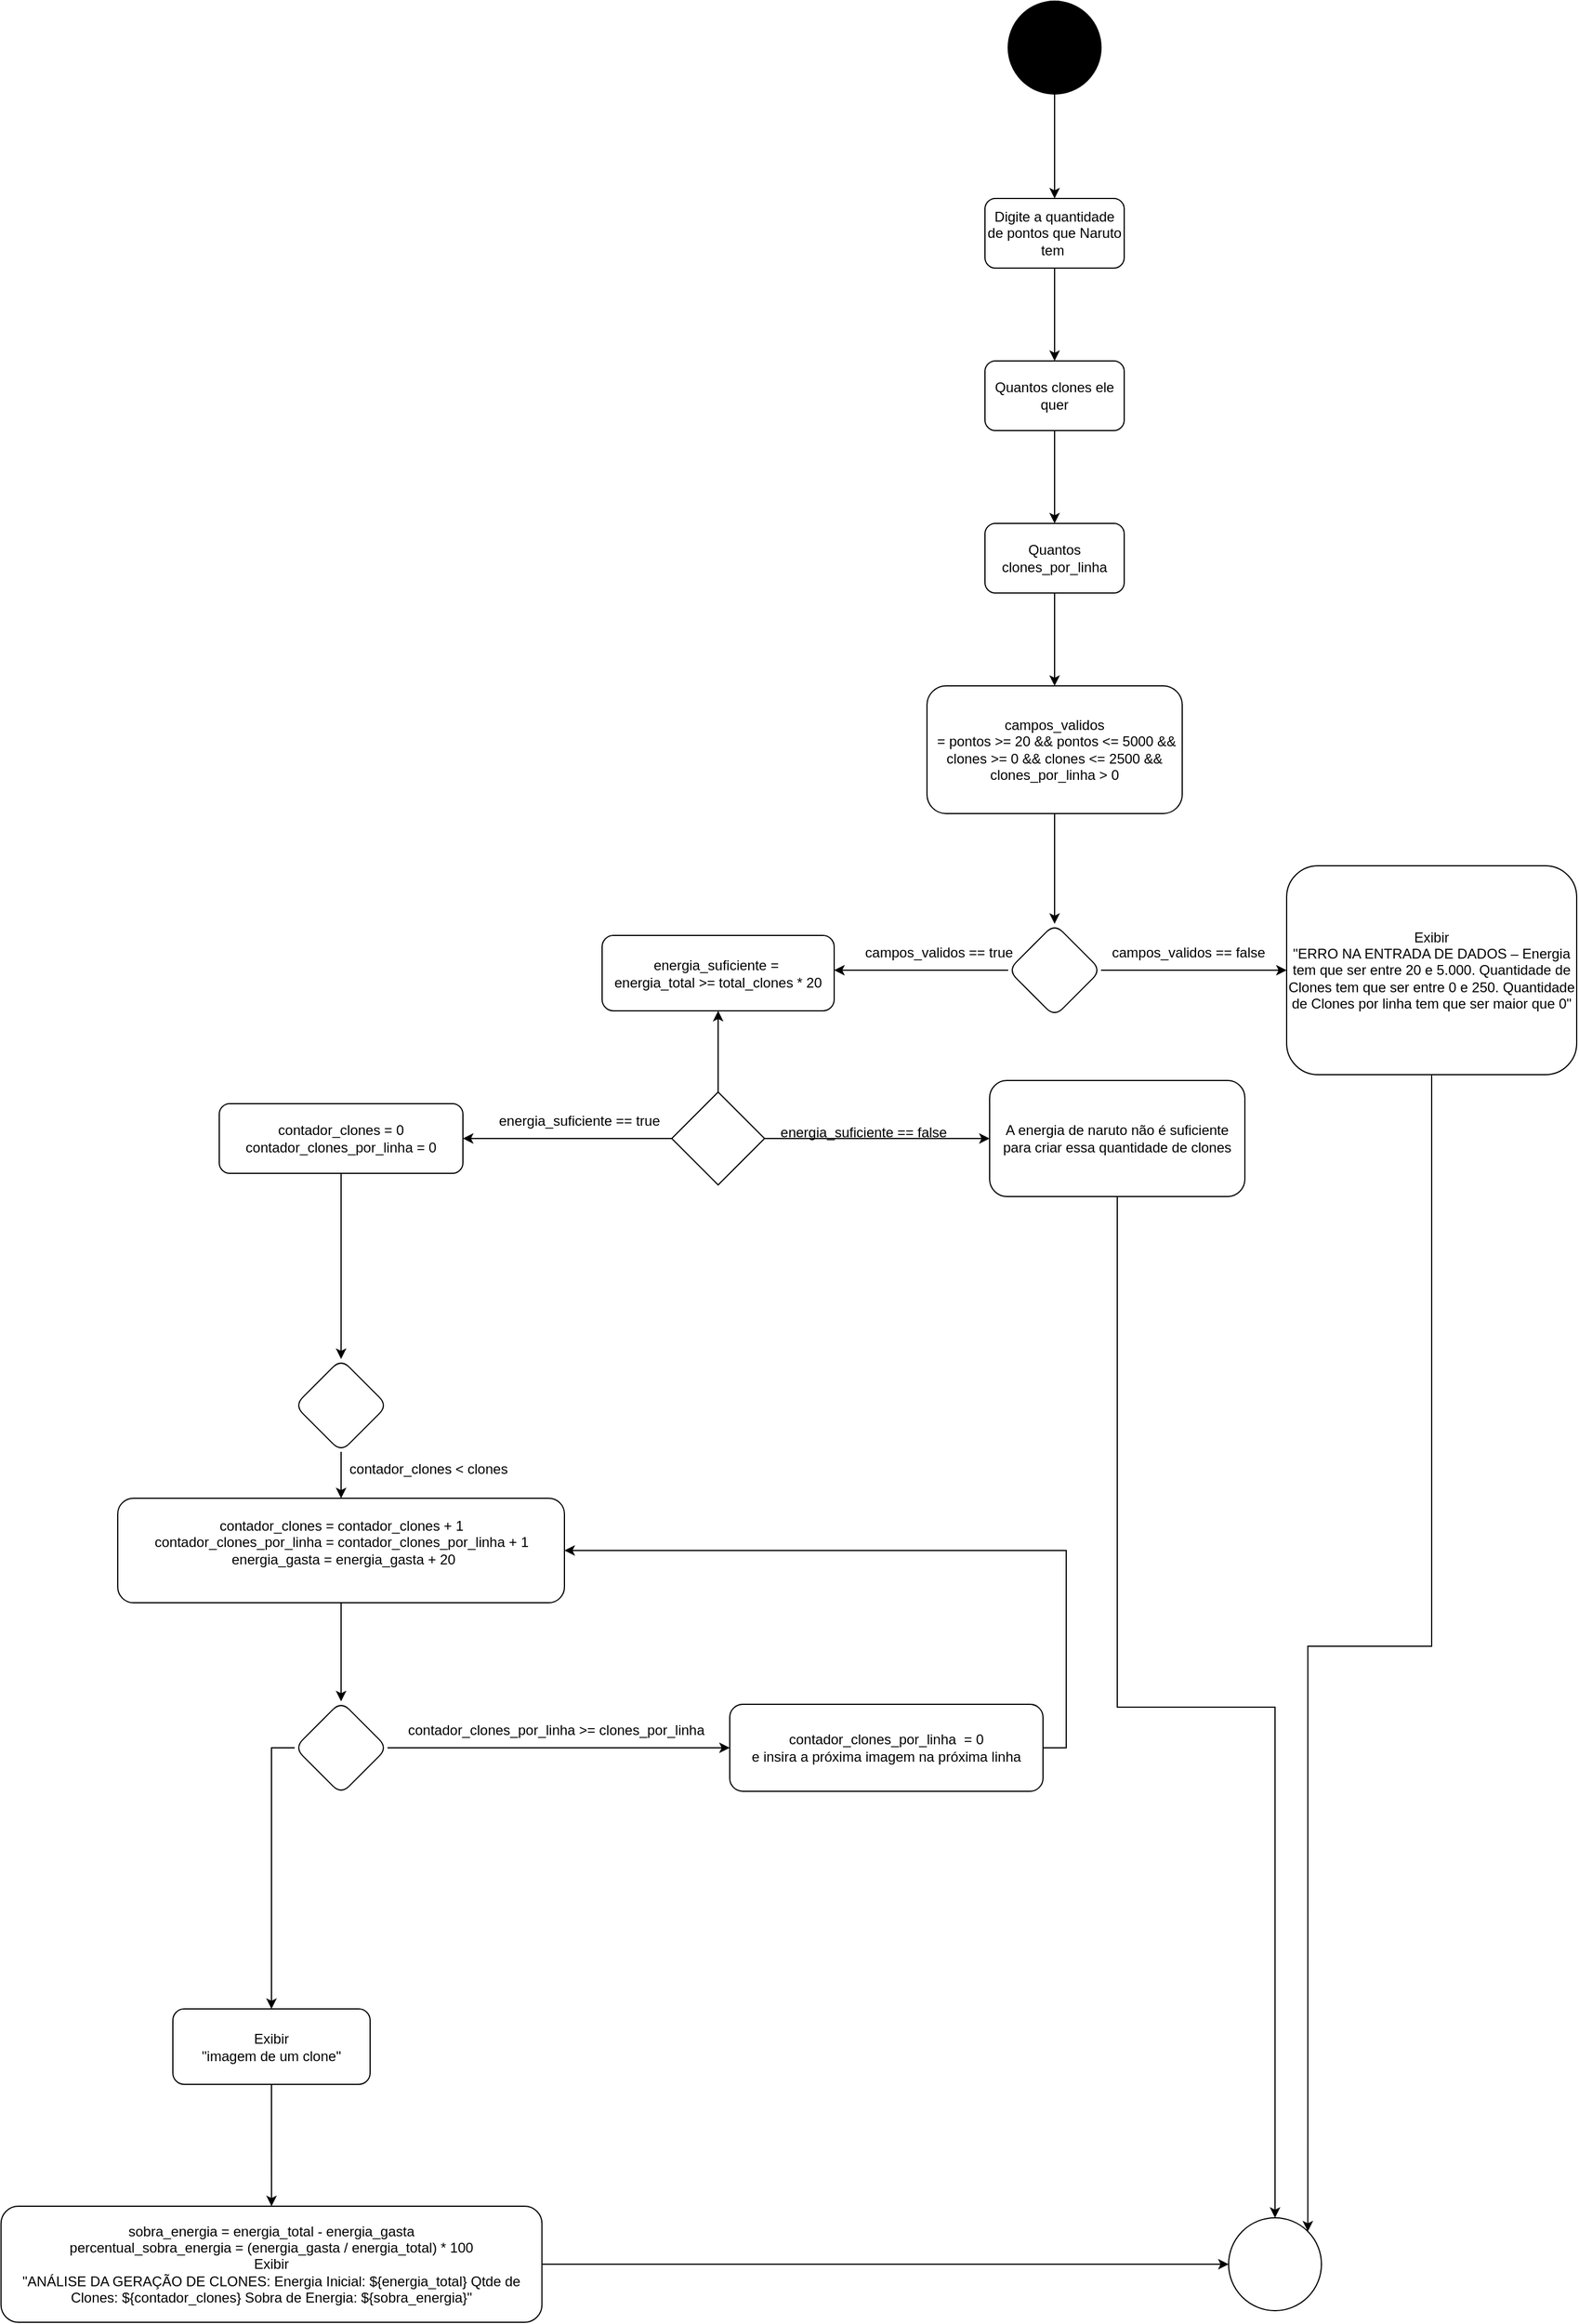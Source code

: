 <mxfile version="20.4.0" type="device"><diagram id="d0gxLmlS78SwCdXJ6xDj" name="Página-1"><mxGraphModel dx="2997" dy="1205" grid="1" gridSize="10" guides="1" tooltips="1" connect="1" arrows="1" fold="1" page="1" pageScale="1" pageWidth="827" pageHeight="1169" math="0" shadow="0"><root><mxCell id="0"/><mxCell id="1" parent="0"/><mxCell id="O8-rrL9eP-RXTvM1Staz-3" value="" style="edgeStyle=orthogonalEdgeStyle;rounded=0;orthogonalLoop=1;jettySize=auto;html=1;" parent="1" source="O8-rrL9eP-RXTvM1Staz-1" edge="1"><mxGeometry relative="1" as="geometry"><mxPoint x="360" y="230" as="targetPoint"/></mxGeometry></mxCell><mxCell id="O8-rrL9eP-RXTvM1Staz-1" value="" style="ellipse;whiteSpace=wrap;html=1;aspect=fixed;fillColor=#000000;" parent="1" vertex="1"><mxGeometry x="320" y="60" width="80" height="80" as="geometry"/></mxCell><mxCell id="O8-rrL9eP-RXTvM1Staz-6" value="" style="edgeStyle=orthogonalEdgeStyle;rounded=0;orthogonalLoop=1;jettySize=auto;html=1;" parent="1" source="O8-rrL9eP-RXTvM1Staz-4" target="O8-rrL9eP-RXTvM1Staz-5" edge="1"><mxGeometry relative="1" as="geometry"/></mxCell><mxCell id="O8-rrL9eP-RXTvM1Staz-4" value="Digite a quantidade de pontos que Naruto tem&amp;nbsp;" style="rounded=1;whiteSpace=wrap;html=1;fillColor=none;" parent="1" vertex="1"><mxGeometry x="300" y="230" width="120" height="60" as="geometry"/></mxCell><mxCell id="O8-rrL9eP-RXTvM1Staz-8" value="" style="edgeStyle=orthogonalEdgeStyle;rounded=0;orthogonalLoop=1;jettySize=auto;html=1;" parent="1" source="O8-rrL9eP-RXTvM1Staz-5" target="O8-rrL9eP-RXTvM1Staz-7" edge="1"><mxGeometry relative="1" as="geometry"/></mxCell><mxCell id="O8-rrL9eP-RXTvM1Staz-5" value="Quantos clones ele quer" style="rounded=1;whiteSpace=wrap;html=1;fillColor=none;" parent="1" vertex="1"><mxGeometry x="300" y="370" width="120" height="60" as="geometry"/></mxCell><mxCell id="Z_k6Op3WeLRRsMzB-dk--2" value="" style="edgeStyle=orthogonalEdgeStyle;rounded=0;orthogonalLoop=1;jettySize=auto;html=1;" edge="1" parent="1" source="O8-rrL9eP-RXTvM1Staz-7" target="Z_k6Op3WeLRRsMzB-dk--1"><mxGeometry relative="1" as="geometry"/></mxCell><mxCell id="O8-rrL9eP-RXTvM1Staz-7" value="Quantos clones_por_linha" style="whiteSpace=wrap;html=1;fillColor=none;rounded=1;" parent="1" vertex="1"><mxGeometry x="300" y="510" width="120" height="60" as="geometry"/></mxCell><mxCell id="Z_k6Op3WeLRRsMzB-dk--4" value="" style="edgeStyle=orthogonalEdgeStyle;rounded=0;orthogonalLoop=1;jettySize=auto;html=1;" edge="1" parent="1" source="Z_k6Op3WeLRRsMzB-dk--1" target="Z_k6Op3WeLRRsMzB-dk--3"><mxGeometry relative="1" as="geometry"/></mxCell><mxCell id="Z_k6Op3WeLRRsMzB-dk--1" value="campos_validos&lt;br&gt;&amp;nbsp;= pontos &amp;gt;= 20 &amp;amp;&amp;amp; pontos &amp;lt;= 5000 &amp;amp;&amp;amp; clones &amp;gt;= 0 &amp;amp;&amp;amp; clones &amp;lt;= 2500 &amp;amp;&amp;amp; clones_por_linha &amp;gt; 0" style="whiteSpace=wrap;html=1;fillColor=none;rounded=1;" vertex="1" parent="1"><mxGeometry x="250" y="650" width="220" height="110" as="geometry"/></mxCell><mxCell id="Z_k6Op3WeLRRsMzB-dk--6" value="" style="edgeStyle=orthogonalEdgeStyle;rounded=0;orthogonalLoop=1;jettySize=auto;html=1;" edge="1" parent="1" source="Z_k6Op3WeLRRsMzB-dk--3" target="Z_k6Op3WeLRRsMzB-dk--5"><mxGeometry relative="1" as="geometry"/></mxCell><mxCell id="Z_k6Op3WeLRRsMzB-dk--8" value="" style="edgeStyle=orthogonalEdgeStyle;rounded=0;orthogonalLoop=1;jettySize=auto;html=1;" edge="1" parent="1" source="Z_k6Op3WeLRRsMzB-dk--3"><mxGeometry relative="1" as="geometry"><mxPoint x="170" y="895" as="targetPoint"/></mxGeometry></mxCell><mxCell id="Z_k6Op3WeLRRsMzB-dk--3" value="" style="rhombus;whiteSpace=wrap;html=1;fillColor=none;rounded=1;" vertex="1" parent="1"><mxGeometry x="320" y="855" width="80" height="80" as="geometry"/></mxCell><mxCell id="Z_k6Op3WeLRRsMzB-dk--46" style="edgeStyle=orthogonalEdgeStyle;rounded=0;orthogonalLoop=1;jettySize=auto;html=1;exitX=0.5;exitY=1;exitDx=0;exitDy=0;entryX=1;entryY=0;entryDx=0;entryDy=0;" edge="1" parent="1" source="Z_k6Op3WeLRRsMzB-dk--5" target="Z_k6Op3WeLRRsMzB-dk--45"><mxGeometry relative="1" as="geometry"><mxPoint x="610.0" y="1930" as="targetPoint"/></mxGeometry></mxCell><mxCell id="Z_k6Op3WeLRRsMzB-dk--5" value="Exibir&lt;br&gt;&quot;ERRO NA ENTRADA DE DADOS – Energia tem que ser entre 20 e 5.000. Quantidade de Clones tem que ser entre 0 e 250. Quantidade de Clones por linha tem que ser maior que 0&quot;" style="whiteSpace=wrap;html=1;fillColor=none;rounded=1;" vertex="1" parent="1"><mxGeometry x="560" y="805" width="250" height="180" as="geometry"/></mxCell><mxCell id="Z_k6Op3WeLRRsMzB-dk--9" value="&lt;span style=&quot;&quot;&gt;campos_validos == true&lt;/span&gt;" style="text;html=1;align=center;verticalAlign=middle;resizable=0;points=[];autosize=1;strokeColor=none;fillColor=none;" vertex="1" parent="1"><mxGeometry x="185" y="865" width="150" height="30" as="geometry"/></mxCell><mxCell id="Z_k6Op3WeLRRsMzB-dk--10" value="&lt;span style=&quot;&quot;&gt;campos_validos == false&lt;/span&gt;" style="text;html=1;align=center;verticalAlign=middle;resizable=0;points=[];autosize=1;strokeColor=none;fillColor=none;" vertex="1" parent="1"><mxGeometry x="395" y="865" width="160" height="30" as="geometry"/></mxCell><mxCell id="Z_k6Op3WeLRRsMzB-dk--14" value="" style="edgeStyle=orthogonalEdgeStyle;rounded=0;orthogonalLoop=1;jettySize=auto;html=1;" edge="1" parent="1" source="Z_k6Op3WeLRRsMzB-dk--11" target="Z_k6Op3WeLRRsMzB-dk--13"><mxGeometry relative="1" as="geometry"/></mxCell><mxCell id="Z_k6Op3WeLRRsMzB-dk--18" style="edgeStyle=orthogonalEdgeStyle;rounded=0;orthogonalLoop=1;jettySize=auto;html=1;exitX=1;exitY=0.5;exitDx=0;exitDy=0;" edge="1" parent="1" source="Z_k6Op3WeLRRsMzB-dk--11" target="Z_k6Op3WeLRRsMzB-dk--17"><mxGeometry relative="1" as="geometry"/></mxCell><mxCell id="Z_k6Op3WeLRRsMzB-dk--21" style="edgeStyle=orthogonalEdgeStyle;rounded=0;orthogonalLoop=1;jettySize=auto;html=1;exitX=0;exitY=0.5;exitDx=0;exitDy=0;entryX=1;entryY=0.5;entryDx=0;entryDy=0;" edge="1" parent="1" source="Z_k6Op3WeLRRsMzB-dk--11" target="Z_k6Op3WeLRRsMzB-dk--20"><mxGeometry relative="1" as="geometry"/></mxCell><mxCell id="Z_k6Op3WeLRRsMzB-dk--11" value="" style="rhombus;whiteSpace=wrap;html=1;" vertex="1" parent="1"><mxGeometry x="30" y="1000" width="80" height="80" as="geometry"/></mxCell><mxCell id="Z_k6Op3WeLRRsMzB-dk--13" value="energia_suficiente =&amp;nbsp;&lt;br&gt;energia_total &amp;gt;= total_clones * 20" style="rounded=1;whiteSpace=wrap;html=1;" vertex="1" parent="1"><mxGeometry x="-30" y="865" width="200" height="65" as="geometry"/></mxCell><mxCell id="Z_k6Op3WeLRRsMzB-dk--47" style="edgeStyle=orthogonalEdgeStyle;rounded=0;orthogonalLoop=1;jettySize=auto;html=1;exitX=0.5;exitY=1;exitDx=0;exitDy=0;" edge="1" parent="1" source="Z_k6Op3WeLRRsMzB-dk--17" target="Z_k6Op3WeLRRsMzB-dk--45"><mxGeometry relative="1" as="geometry"/></mxCell><mxCell id="Z_k6Op3WeLRRsMzB-dk--17" value="A energia de naruto não é suficiente para criar essa quantidade de clones" style="rounded=1;whiteSpace=wrap;html=1;" vertex="1" parent="1"><mxGeometry x="304" y="990" width="220" height="100" as="geometry"/></mxCell><mxCell id="Z_k6Op3WeLRRsMzB-dk--19" value="&lt;span style=&quot;&quot;&gt;energia_suficiente == false&lt;/span&gt;" style="text;html=1;align=center;verticalAlign=middle;resizable=0;points=[];autosize=1;strokeColor=none;fillColor=none;" vertex="1" parent="1"><mxGeometry x="110" y="1020" width="170" height="30" as="geometry"/></mxCell><mxCell id="Z_k6Op3WeLRRsMzB-dk--25" value="" style="edgeStyle=orthogonalEdgeStyle;rounded=0;orthogonalLoop=1;jettySize=auto;html=1;" edge="1" parent="1" source="Z_k6Op3WeLRRsMzB-dk--20" target="Z_k6Op3WeLRRsMzB-dk--24"><mxGeometry relative="1" as="geometry"/></mxCell><mxCell id="Z_k6Op3WeLRRsMzB-dk--20" value="contador_clones = 0&lt;br&gt;contador_clones_por_linha = 0" style="rounded=1;whiteSpace=wrap;html=1;" vertex="1" parent="1"><mxGeometry x="-360" y="1010" width="210" height="60" as="geometry"/></mxCell><mxCell id="Z_k6Op3WeLRRsMzB-dk--22" value="&lt;span style=&quot;&quot;&gt;energia_suficiente == true&lt;/span&gt;" style="text;html=1;align=center;verticalAlign=middle;resizable=0;points=[];autosize=1;strokeColor=none;fillColor=none;" vertex="1" parent="1"><mxGeometry x="-130" y="1010" width="160" height="30" as="geometry"/></mxCell><mxCell id="Z_k6Op3WeLRRsMzB-dk--30" value="" style="edgeStyle=orthogonalEdgeStyle;rounded=0;orthogonalLoop=1;jettySize=auto;html=1;" edge="1" parent="1" source="Z_k6Op3WeLRRsMzB-dk--24" target="Z_k6Op3WeLRRsMzB-dk--29"><mxGeometry relative="1" as="geometry"/></mxCell><mxCell id="Z_k6Op3WeLRRsMzB-dk--24" value="" style="rhombus;whiteSpace=wrap;html=1;rounded=1;" vertex="1" parent="1"><mxGeometry x="-295" y="1230" width="80" height="80" as="geometry"/></mxCell><mxCell id="Z_k6Op3WeLRRsMzB-dk--42" value="" style="edgeStyle=orthogonalEdgeStyle;rounded=0;orthogonalLoop=1;jettySize=auto;html=1;" edge="1" parent="1" source="Z_k6Op3WeLRRsMzB-dk--26" target="Z_k6Op3WeLRRsMzB-dk--41"><mxGeometry relative="1" as="geometry"/></mxCell><mxCell id="Z_k6Op3WeLRRsMzB-dk--26" value="Exibir&lt;br&gt;&quot;imagem de um clone&quot;" style="whiteSpace=wrap;html=1;rounded=1;" vertex="1" parent="1"><mxGeometry x="-400" y="1790" width="170" height="65" as="geometry"/></mxCell><mxCell id="Z_k6Op3WeLRRsMzB-dk--28" value="contador_clones &amp;lt; clones" style="text;html=1;align=center;verticalAlign=middle;resizable=0;points=[];autosize=1;strokeColor=none;fillColor=none;" vertex="1" parent="1"><mxGeometry x="-260" y="1310" width="160" height="30" as="geometry"/></mxCell><mxCell id="Z_k6Op3WeLRRsMzB-dk--35" value="" style="edgeStyle=orthogonalEdgeStyle;rounded=0;orthogonalLoop=1;jettySize=auto;html=1;" edge="1" parent="1" source="Z_k6Op3WeLRRsMzB-dk--29" target="Z_k6Op3WeLRRsMzB-dk--34"><mxGeometry relative="1" as="geometry"/></mxCell><mxCell id="Z_k6Op3WeLRRsMzB-dk--29" value="contador_clones =&amp;nbsp;contador_clones + 1&lt;br&gt;contador_clones_por_linha = contador_clones_por_linha + 1&lt;br&gt;&amp;nbsp;energia_gasta = energia_gasta&amp;nbsp;+ 20&lt;br&gt;&amp;nbsp;" style="whiteSpace=wrap;html=1;rounded=1;" vertex="1" parent="1"><mxGeometry x="-447.5" y="1350" width="385" height="90" as="geometry"/></mxCell><mxCell id="Z_k6Op3WeLRRsMzB-dk--37" value="" style="edgeStyle=orthogonalEdgeStyle;rounded=0;orthogonalLoop=1;jettySize=auto;html=1;" edge="1" parent="1" source="Z_k6Op3WeLRRsMzB-dk--34" target="Z_k6Op3WeLRRsMzB-dk--36"><mxGeometry relative="1" as="geometry"/></mxCell><mxCell id="Z_k6Op3WeLRRsMzB-dk--40" style="edgeStyle=orthogonalEdgeStyle;rounded=0;orthogonalLoop=1;jettySize=auto;html=1;exitX=0;exitY=0.5;exitDx=0;exitDy=0;entryX=0.5;entryY=0;entryDx=0;entryDy=0;" edge="1" parent="1" source="Z_k6Op3WeLRRsMzB-dk--34" target="Z_k6Op3WeLRRsMzB-dk--26"><mxGeometry relative="1" as="geometry"/></mxCell><mxCell id="Z_k6Op3WeLRRsMzB-dk--34" value="" style="rhombus;whiteSpace=wrap;html=1;rounded=1;" vertex="1" parent="1"><mxGeometry x="-295" y="1525" width="80" height="80" as="geometry"/></mxCell><mxCell id="Z_k6Op3WeLRRsMzB-dk--39" style="edgeStyle=orthogonalEdgeStyle;rounded=0;orthogonalLoop=1;jettySize=auto;html=1;exitX=1;exitY=0.5;exitDx=0;exitDy=0;entryX=1;entryY=0.5;entryDx=0;entryDy=0;" edge="1" parent="1" source="Z_k6Op3WeLRRsMzB-dk--36" target="Z_k6Op3WeLRRsMzB-dk--29"><mxGeometry relative="1" as="geometry"><mxPoint x="80" y="1380" as="targetPoint"/></mxGeometry></mxCell><mxCell id="Z_k6Op3WeLRRsMzB-dk--36" value="contador_clones_por_linha&amp;nbsp; = 0&lt;br&gt;e insira a próxima imagem na próxima linha" style="whiteSpace=wrap;html=1;rounded=1;" vertex="1" parent="1"><mxGeometry x="80" y="1527.5" width="270" height="75" as="geometry"/></mxCell><mxCell id="Z_k6Op3WeLRRsMzB-dk--38" value="&lt;span style=&quot;&quot;&gt;contador_clones_por_linha &amp;gt;= clones_por_linha&lt;/span&gt;" style="text;html=1;align=center;verticalAlign=middle;resizable=0;points=[];autosize=1;strokeColor=none;fillColor=none;" vertex="1" parent="1"><mxGeometry x="-210" y="1535" width="280" height="30" as="geometry"/></mxCell><mxCell id="Z_k6Op3WeLRRsMzB-dk--48" style="edgeStyle=orthogonalEdgeStyle;rounded=0;orthogonalLoop=1;jettySize=auto;html=1;exitX=1;exitY=0.5;exitDx=0;exitDy=0;entryX=0;entryY=0.5;entryDx=0;entryDy=0;" edge="1" parent="1" source="Z_k6Op3WeLRRsMzB-dk--41" target="Z_k6Op3WeLRRsMzB-dk--45"><mxGeometry relative="1" as="geometry"/></mxCell><mxCell id="Z_k6Op3WeLRRsMzB-dk--41" value="sobra_energia = energia_total - energia_gasta&lt;br&gt;percentual_sobra_energia = (energia_gasta / energia_total) * 100&lt;br&gt;Exibir&lt;br&gt;&quot;ANÁLISE DA GERAÇÃO DE CLONES: Energia Inicial: ${energia_total} Qtde de Clones: ${contador_clones} Sobra de Energia: ${sobra_energia}&quot;" style="whiteSpace=wrap;html=1;rounded=1;" vertex="1" parent="1"><mxGeometry x="-548.12" y="1960" width="466.25" height="100" as="geometry"/></mxCell><mxCell id="Z_k6Op3WeLRRsMzB-dk--45" value="" style="ellipse;whiteSpace=wrap;html=1;aspect=fixed;" vertex="1" parent="1"><mxGeometry x="510" y="1970" width="80" height="80" as="geometry"/></mxCell></root></mxGraphModel></diagram></mxfile>